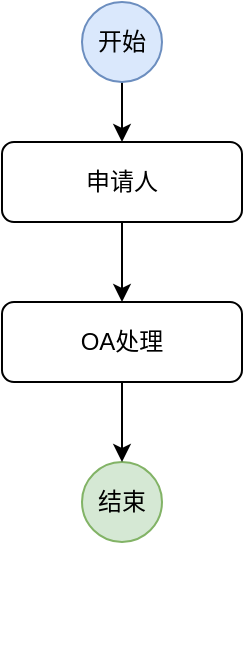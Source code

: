 <mxfile version="21.7.2" type="github">
  <diagram name="第 1 页" id="lxvwrAN3AoyhyTKlFxi0">
    <mxGraphModel dx="746" dy="467" grid="0" gridSize="10" guides="1" tooltips="1" connect="1" arrows="1" fold="1" page="1" pageScale="1" pageWidth="827" pageHeight="1169" math="0" shadow="0">
      <root>
        <mxCell id="0" />
        <mxCell id="1" parent="0" />
        <mxCell id="HYZFGHxT5eGsIeUkylK0-13" style="edgeStyle=orthogonalEdgeStyle;rounded=0;orthogonalLoop=1;jettySize=auto;html=1;exitX=0.5;exitY=1;exitDx=0;exitDy=0;entryX=0.5;entryY=0;entryDx=0;entryDy=0;" edge="1" parent="1" source="HYZFGHxT5eGsIeUkylK0-2" target="HYZFGHxT5eGsIeUkylK0-12">
          <mxGeometry relative="1" as="geometry" />
        </mxCell>
        <mxCell id="HYZFGHxT5eGsIeUkylK0-2" value="申请人" style="rounded=1;whiteSpace=wrap;html=1;fontSize=12;glass=0;strokeWidth=1;shadow=0;" vertex="1" parent="1">
          <mxGeometry x="180" y="120" width="120" height="40" as="geometry" />
        </mxCell>
        <mxCell id="HYZFGHxT5eGsIeUkylK0-5" style="edgeStyle=orthogonalEdgeStyle;rounded=0;orthogonalLoop=1;jettySize=auto;html=1;exitX=0.5;exitY=1;exitDx=0;exitDy=0;entryX=0.5;entryY=0;entryDx=0;entryDy=0;" edge="1" parent="1" source="HYZFGHxT5eGsIeUkylK0-6" target="HYZFGHxT5eGsIeUkylK0-2">
          <mxGeometry relative="1" as="geometry" />
        </mxCell>
        <mxCell id="HYZFGHxT5eGsIeUkylK0-6" value="开始" style="ellipse;whiteSpace=wrap;html=1;aspect=fixed;fillColor=#dae8fc;strokeColor=#6c8ebf;" vertex="1" parent="1">
          <mxGeometry x="220" y="50" width="40" height="40" as="geometry" />
        </mxCell>
        <mxCell id="HYZFGHxT5eGsIeUkylK0-7" value="结束" style="ellipse;whiteSpace=wrap;html=1;aspect=fixed;fillColor=#d5e8d4;strokeColor=#82b366;" vertex="1" parent="1">
          <mxGeometry x="220" y="280" width="40" height="40" as="geometry" />
        </mxCell>
        <mxCell id="HYZFGHxT5eGsIeUkylK0-8" value="&lt;mxGraphModel&gt;&lt;root&gt;&lt;mxCell id=“0”/&gt;&lt;mxCell id=“1” parent=“0”/&gt;&lt;mxCell id=“2” value=“直线领导” style=“rounded=1;whiteSpace=wrap;html=1;fontSize=12;glass=0;strokeWidth=1;shadow=0;” vertex=“1” parent=“1”&gt;&lt;mxGeometry x=“160” y=“140” width=“120” height=“40” as=“geometry”/&gt;&lt;/mxCell&gt;&lt;/root&gt;&lt;/mxGraphModel&gt;" style="text;whiteSpace=wrap;html=1;" vertex="1" parent="1">
          <mxGeometry x="240" y="330" width="60" height="50" as="geometry" />
        </mxCell>
        <mxCell id="HYZFGHxT5eGsIeUkylK0-14" style="edgeStyle=orthogonalEdgeStyle;rounded=0;orthogonalLoop=1;jettySize=auto;html=1;exitX=0.5;exitY=1;exitDx=0;exitDy=0;entryX=0.5;entryY=0;entryDx=0;entryDy=0;" edge="1" parent="1" source="HYZFGHxT5eGsIeUkylK0-12" target="HYZFGHxT5eGsIeUkylK0-7">
          <mxGeometry relative="1" as="geometry" />
        </mxCell>
        <mxCell id="HYZFGHxT5eGsIeUkylK0-12" value="OA处理" style="rounded=1;whiteSpace=wrap;html=1;fontSize=12;glass=0;strokeWidth=1;shadow=0;" vertex="1" parent="1">
          <mxGeometry x="180" y="200" width="120" height="40" as="geometry" />
        </mxCell>
      </root>
    </mxGraphModel>
  </diagram>
</mxfile>
